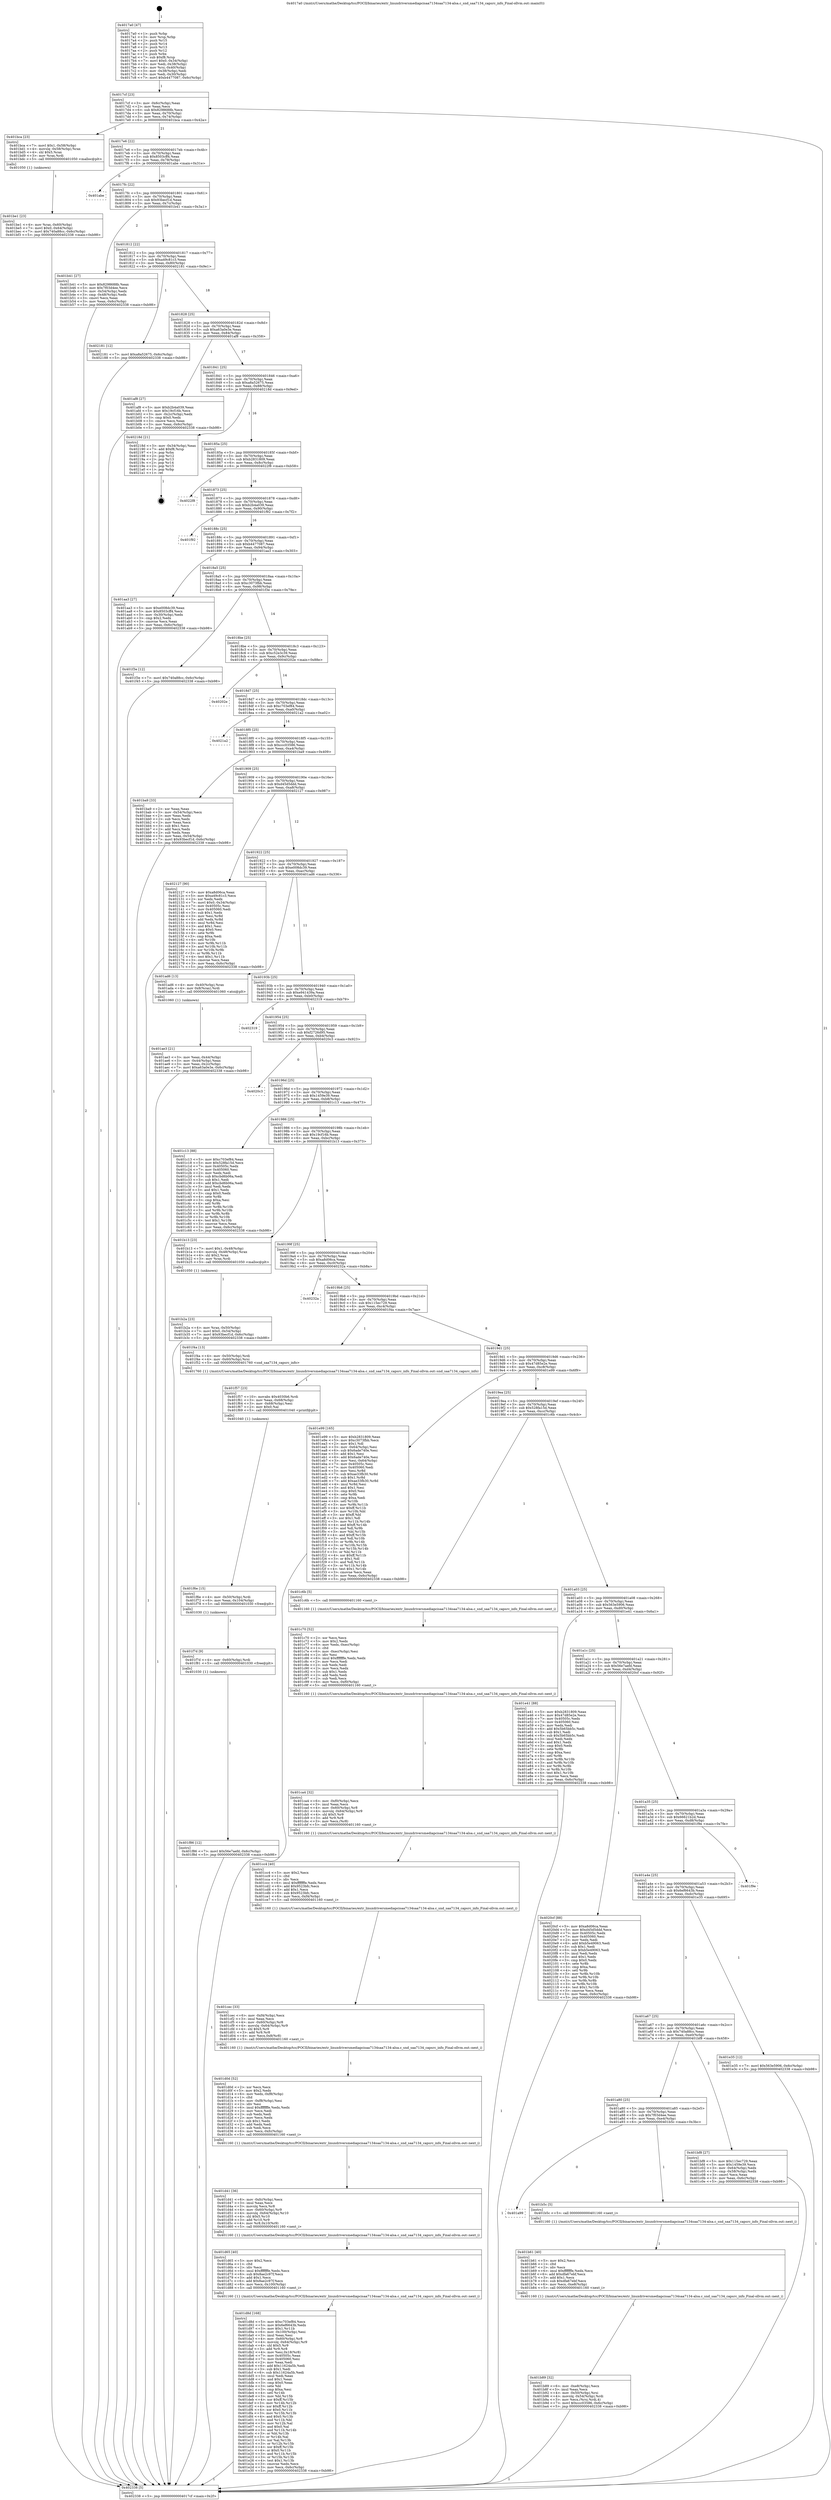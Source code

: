 digraph "0x4017a0" {
  label = "0x4017a0 (/mnt/c/Users/mathe/Desktop/tcc/POCII/binaries/extr_linuxdriversmediapcisaa7134saa7134-alsa.c_snd_saa7134_capsrc_info_Final-ollvm.out::main(0))"
  labelloc = "t"
  node[shape=record]

  Entry [label="",width=0.3,height=0.3,shape=circle,fillcolor=black,style=filled]
  "0x4017cf" [label="{
     0x4017cf [23]\l
     | [instrs]\l
     &nbsp;&nbsp;0x4017cf \<+3\>: mov -0x6c(%rbp),%eax\l
     &nbsp;&nbsp;0x4017d2 \<+2\>: mov %eax,%ecx\l
     &nbsp;&nbsp;0x4017d4 \<+6\>: sub $0x8298688b,%ecx\l
     &nbsp;&nbsp;0x4017da \<+3\>: mov %eax,-0x70(%rbp)\l
     &nbsp;&nbsp;0x4017dd \<+3\>: mov %ecx,-0x74(%rbp)\l
     &nbsp;&nbsp;0x4017e0 \<+6\>: je 0000000000401bca \<main+0x42a\>\l
  }"]
  "0x401bca" [label="{
     0x401bca [23]\l
     | [instrs]\l
     &nbsp;&nbsp;0x401bca \<+7\>: movl $0x1,-0x58(%rbp)\l
     &nbsp;&nbsp;0x401bd1 \<+4\>: movslq -0x58(%rbp),%rax\l
     &nbsp;&nbsp;0x401bd5 \<+4\>: shl $0x5,%rax\l
     &nbsp;&nbsp;0x401bd9 \<+3\>: mov %rax,%rdi\l
     &nbsp;&nbsp;0x401bdc \<+5\>: call 0000000000401050 \<malloc@plt\>\l
     | [calls]\l
     &nbsp;&nbsp;0x401050 \{1\} (unknown)\l
  }"]
  "0x4017e6" [label="{
     0x4017e6 [22]\l
     | [instrs]\l
     &nbsp;&nbsp;0x4017e6 \<+5\>: jmp 00000000004017eb \<main+0x4b\>\l
     &nbsp;&nbsp;0x4017eb \<+3\>: mov -0x70(%rbp),%eax\l
     &nbsp;&nbsp;0x4017ee \<+5\>: sub $0x8503cff4,%eax\l
     &nbsp;&nbsp;0x4017f3 \<+3\>: mov %eax,-0x78(%rbp)\l
     &nbsp;&nbsp;0x4017f6 \<+6\>: je 0000000000401abe \<main+0x31e\>\l
  }"]
  Exit [label="",width=0.3,height=0.3,shape=circle,fillcolor=black,style=filled,peripheries=2]
  "0x401abe" [label="{
     0x401abe\l
  }", style=dashed]
  "0x4017fc" [label="{
     0x4017fc [22]\l
     | [instrs]\l
     &nbsp;&nbsp;0x4017fc \<+5\>: jmp 0000000000401801 \<main+0x61\>\l
     &nbsp;&nbsp;0x401801 \<+3\>: mov -0x70(%rbp),%eax\l
     &nbsp;&nbsp;0x401804 \<+5\>: sub $0x93becf1d,%eax\l
     &nbsp;&nbsp;0x401809 \<+3\>: mov %eax,-0x7c(%rbp)\l
     &nbsp;&nbsp;0x40180c \<+6\>: je 0000000000401b41 \<main+0x3a1\>\l
  }"]
  "0x401f86" [label="{
     0x401f86 [12]\l
     | [instrs]\l
     &nbsp;&nbsp;0x401f86 \<+7\>: movl $0x56e7aefd,-0x6c(%rbp)\l
     &nbsp;&nbsp;0x401f8d \<+5\>: jmp 0000000000402338 \<main+0xb98\>\l
  }"]
  "0x401b41" [label="{
     0x401b41 [27]\l
     | [instrs]\l
     &nbsp;&nbsp;0x401b41 \<+5\>: mov $0x8298688b,%eax\l
     &nbsp;&nbsp;0x401b46 \<+5\>: mov $0x7f03d4ee,%ecx\l
     &nbsp;&nbsp;0x401b4b \<+3\>: mov -0x54(%rbp),%edx\l
     &nbsp;&nbsp;0x401b4e \<+3\>: cmp -0x48(%rbp),%edx\l
     &nbsp;&nbsp;0x401b51 \<+3\>: cmovl %ecx,%eax\l
     &nbsp;&nbsp;0x401b54 \<+3\>: mov %eax,-0x6c(%rbp)\l
     &nbsp;&nbsp;0x401b57 \<+5\>: jmp 0000000000402338 \<main+0xb98\>\l
  }"]
  "0x401812" [label="{
     0x401812 [22]\l
     | [instrs]\l
     &nbsp;&nbsp;0x401812 \<+5\>: jmp 0000000000401817 \<main+0x77\>\l
     &nbsp;&nbsp;0x401817 \<+3\>: mov -0x70(%rbp),%eax\l
     &nbsp;&nbsp;0x40181a \<+5\>: sub $0xa49c81c3,%eax\l
     &nbsp;&nbsp;0x40181f \<+3\>: mov %eax,-0x80(%rbp)\l
     &nbsp;&nbsp;0x401822 \<+6\>: je 0000000000402181 \<main+0x9e1\>\l
  }"]
  "0x401f7d" [label="{
     0x401f7d [9]\l
     | [instrs]\l
     &nbsp;&nbsp;0x401f7d \<+4\>: mov -0x60(%rbp),%rdi\l
     &nbsp;&nbsp;0x401f81 \<+5\>: call 0000000000401030 \<free@plt\>\l
     | [calls]\l
     &nbsp;&nbsp;0x401030 \{1\} (unknown)\l
  }"]
  "0x402181" [label="{
     0x402181 [12]\l
     | [instrs]\l
     &nbsp;&nbsp;0x402181 \<+7\>: movl $0xa8a52675,-0x6c(%rbp)\l
     &nbsp;&nbsp;0x402188 \<+5\>: jmp 0000000000402338 \<main+0xb98\>\l
  }"]
  "0x401828" [label="{
     0x401828 [25]\l
     | [instrs]\l
     &nbsp;&nbsp;0x401828 \<+5\>: jmp 000000000040182d \<main+0x8d\>\l
     &nbsp;&nbsp;0x40182d \<+3\>: mov -0x70(%rbp),%eax\l
     &nbsp;&nbsp;0x401830 \<+5\>: sub $0xa63a0e3e,%eax\l
     &nbsp;&nbsp;0x401835 \<+6\>: mov %eax,-0x84(%rbp)\l
     &nbsp;&nbsp;0x40183b \<+6\>: je 0000000000401af8 \<main+0x358\>\l
  }"]
  "0x401f6e" [label="{
     0x401f6e [15]\l
     | [instrs]\l
     &nbsp;&nbsp;0x401f6e \<+4\>: mov -0x50(%rbp),%rdi\l
     &nbsp;&nbsp;0x401f72 \<+6\>: mov %eax,-0x104(%rbp)\l
     &nbsp;&nbsp;0x401f78 \<+5\>: call 0000000000401030 \<free@plt\>\l
     | [calls]\l
     &nbsp;&nbsp;0x401030 \{1\} (unknown)\l
  }"]
  "0x401af8" [label="{
     0x401af8 [27]\l
     | [instrs]\l
     &nbsp;&nbsp;0x401af8 \<+5\>: mov $0xb2b4a039,%eax\l
     &nbsp;&nbsp;0x401afd \<+5\>: mov $0x19cf16b,%ecx\l
     &nbsp;&nbsp;0x401b02 \<+3\>: mov -0x2c(%rbp),%edx\l
     &nbsp;&nbsp;0x401b05 \<+3\>: cmp $0x0,%edx\l
     &nbsp;&nbsp;0x401b08 \<+3\>: cmove %ecx,%eax\l
     &nbsp;&nbsp;0x401b0b \<+3\>: mov %eax,-0x6c(%rbp)\l
     &nbsp;&nbsp;0x401b0e \<+5\>: jmp 0000000000402338 \<main+0xb98\>\l
  }"]
  "0x401841" [label="{
     0x401841 [25]\l
     | [instrs]\l
     &nbsp;&nbsp;0x401841 \<+5\>: jmp 0000000000401846 \<main+0xa6\>\l
     &nbsp;&nbsp;0x401846 \<+3\>: mov -0x70(%rbp),%eax\l
     &nbsp;&nbsp;0x401849 \<+5\>: sub $0xa8a52675,%eax\l
     &nbsp;&nbsp;0x40184e \<+6\>: mov %eax,-0x88(%rbp)\l
     &nbsp;&nbsp;0x401854 \<+6\>: je 000000000040218d \<main+0x9ed\>\l
  }"]
  "0x401f57" [label="{
     0x401f57 [23]\l
     | [instrs]\l
     &nbsp;&nbsp;0x401f57 \<+10\>: movabs $0x4030b6,%rdi\l
     &nbsp;&nbsp;0x401f61 \<+3\>: mov %eax,-0x68(%rbp)\l
     &nbsp;&nbsp;0x401f64 \<+3\>: mov -0x68(%rbp),%esi\l
     &nbsp;&nbsp;0x401f67 \<+2\>: mov $0x0,%al\l
     &nbsp;&nbsp;0x401f69 \<+5\>: call 0000000000401040 \<printf@plt\>\l
     | [calls]\l
     &nbsp;&nbsp;0x401040 \{1\} (unknown)\l
  }"]
  "0x40218d" [label="{
     0x40218d [21]\l
     | [instrs]\l
     &nbsp;&nbsp;0x40218d \<+3\>: mov -0x34(%rbp),%eax\l
     &nbsp;&nbsp;0x402190 \<+7\>: add $0xf8,%rsp\l
     &nbsp;&nbsp;0x402197 \<+1\>: pop %rbx\l
     &nbsp;&nbsp;0x402198 \<+2\>: pop %r12\l
     &nbsp;&nbsp;0x40219a \<+2\>: pop %r13\l
     &nbsp;&nbsp;0x40219c \<+2\>: pop %r14\l
     &nbsp;&nbsp;0x40219e \<+2\>: pop %r15\l
     &nbsp;&nbsp;0x4021a0 \<+1\>: pop %rbp\l
     &nbsp;&nbsp;0x4021a1 \<+1\>: ret\l
  }"]
  "0x40185a" [label="{
     0x40185a [25]\l
     | [instrs]\l
     &nbsp;&nbsp;0x40185a \<+5\>: jmp 000000000040185f \<main+0xbf\>\l
     &nbsp;&nbsp;0x40185f \<+3\>: mov -0x70(%rbp),%eax\l
     &nbsp;&nbsp;0x401862 \<+5\>: sub $0xb2831809,%eax\l
     &nbsp;&nbsp;0x401867 \<+6\>: mov %eax,-0x8c(%rbp)\l
     &nbsp;&nbsp;0x40186d \<+6\>: je 00000000004022f8 \<main+0xb58\>\l
  }"]
  "0x401d8d" [label="{
     0x401d8d [168]\l
     | [instrs]\l
     &nbsp;&nbsp;0x401d8d \<+5\>: mov $0xc703ef84,%ecx\l
     &nbsp;&nbsp;0x401d92 \<+5\>: mov $0x6ef6643b,%edx\l
     &nbsp;&nbsp;0x401d97 \<+3\>: mov $0x1,%r11b\l
     &nbsp;&nbsp;0x401d9a \<+6\>: mov -0x100(%rbp),%esi\l
     &nbsp;&nbsp;0x401da0 \<+3\>: imul %eax,%esi\l
     &nbsp;&nbsp;0x401da3 \<+4\>: mov -0x60(%rbp),%r8\l
     &nbsp;&nbsp;0x401da7 \<+4\>: movslq -0x64(%rbp),%r9\l
     &nbsp;&nbsp;0x401dab \<+4\>: shl $0x5,%r9\l
     &nbsp;&nbsp;0x401daf \<+3\>: add %r9,%r8\l
     &nbsp;&nbsp;0x401db2 \<+4\>: mov %esi,0x18(%r8)\l
     &nbsp;&nbsp;0x401db6 \<+7\>: mov 0x40505c,%eax\l
     &nbsp;&nbsp;0x401dbd \<+7\>: mov 0x405060,%esi\l
     &nbsp;&nbsp;0x401dc4 \<+2\>: mov %eax,%edi\l
     &nbsp;&nbsp;0x401dc6 \<+6\>: add $0x11624a5b,%edi\l
     &nbsp;&nbsp;0x401dcc \<+3\>: sub $0x1,%edi\l
     &nbsp;&nbsp;0x401dcf \<+6\>: sub $0x11624a5b,%edi\l
     &nbsp;&nbsp;0x401dd5 \<+3\>: imul %edi,%eax\l
     &nbsp;&nbsp;0x401dd8 \<+3\>: and $0x1,%eax\l
     &nbsp;&nbsp;0x401ddb \<+3\>: cmp $0x0,%eax\l
     &nbsp;&nbsp;0x401dde \<+3\>: sete %bl\l
     &nbsp;&nbsp;0x401de1 \<+3\>: cmp $0xa,%esi\l
     &nbsp;&nbsp;0x401de4 \<+4\>: setl %r14b\l
     &nbsp;&nbsp;0x401de8 \<+3\>: mov %bl,%r15b\l
     &nbsp;&nbsp;0x401deb \<+4\>: xor $0xff,%r15b\l
     &nbsp;&nbsp;0x401def \<+3\>: mov %r14b,%r12b\l
     &nbsp;&nbsp;0x401df2 \<+4\>: xor $0xff,%r12b\l
     &nbsp;&nbsp;0x401df6 \<+4\>: xor $0x0,%r11b\l
     &nbsp;&nbsp;0x401dfa \<+3\>: mov %r15b,%r13b\l
     &nbsp;&nbsp;0x401dfd \<+4\>: and $0x0,%r13b\l
     &nbsp;&nbsp;0x401e01 \<+3\>: and %r11b,%bl\l
     &nbsp;&nbsp;0x401e04 \<+3\>: mov %r12b,%al\l
     &nbsp;&nbsp;0x401e07 \<+2\>: and $0x0,%al\l
     &nbsp;&nbsp;0x401e09 \<+3\>: and %r11b,%r14b\l
     &nbsp;&nbsp;0x401e0c \<+3\>: or %bl,%r13b\l
     &nbsp;&nbsp;0x401e0f \<+3\>: or %r14b,%al\l
     &nbsp;&nbsp;0x401e12 \<+3\>: xor %al,%r13b\l
     &nbsp;&nbsp;0x401e15 \<+3\>: or %r12b,%r15b\l
     &nbsp;&nbsp;0x401e18 \<+4\>: xor $0xff,%r15b\l
     &nbsp;&nbsp;0x401e1c \<+4\>: or $0x0,%r11b\l
     &nbsp;&nbsp;0x401e20 \<+3\>: and %r11b,%r15b\l
     &nbsp;&nbsp;0x401e23 \<+3\>: or %r15b,%r13b\l
     &nbsp;&nbsp;0x401e26 \<+4\>: test $0x1,%r13b\l
     &nbsp;&nbsp;0x401e2a \<+3\>: cmovne %edx,%ecx\l
     &nbsp;&nbsp;0x401e2d \<+3\>: mov %ecx,-0x6c(%rbp)\l
     &nbsp;&nbsp;0x401e30 \<+5\>: jmp 0000000000402338 \<main+0xb98\>\l
  }"]
  "0x4022f8" [label="{
     0x4022f8\l
  }", style=dashed]
  "0x401873" [label="{
     0x401873 [25]\l
     | [instrs]\l
     &nbsp;&nbsp;0x401873 \<+5\>: jmp 0000000000401878 \<main+0xd8\>\l
     &nbsp;&nbsp;0x401878 \<+3\>: mov -0x70(%rbp),%eax\l
     &nbsp;&nbsp;0x40187b \<+5\>: sub $0xb2b4a039,%eax\l
     &nbsp;&nbsp;0x401880 \<+6\>: mov %eax,-0x90(%rbp)\l
     &nbsp;&nbsp;0x401886 \<+6\>: je 0000000000401f92 \<main+0x7f2\>\l
  }"]
  "0x401d65" [label="{
     0x401d65 [40]\l
     | [instrs]\l
     &nbsp;&nbsp;0x401d65 \<+5\>: mov $0x2,%ecx\l
     &nbsp;&nbsp;0x401d6a \<+1\>: cltd\l
     &nbsp;&nbsp;0x401d6b \<+2\>: idiv %ecx\l
     &nbsp;&nbsp;0x401d6d \<+6\>: imul $0xfffffffe,%edx,%ecx\l
     &nbsp;&nbsp;0x401d73 \<+6\>: sub $0x8ae2c97f,%ecx\l
     &nbsp;&nbsp;0x401d79 \<+3\>: add $0x1,%ecx\l
     &nbsp;&nbsp;0x401d7c \<+6\>: add $0x8ae2c97f,%ecx\l
     &nbsp;&nbsp;0x401d82 \<+6\>: mov %ecx,-0x100(%rbp)\l
     &nbsp;&nbsp;0x401d88 \<+5\>: call 0000000000401160 \<next_i\>\l
     | [calls]\l
     &nbsp;&nbsp;0x401160 \{1\} (/mnt/c/Users/mathe/Desktop/tcc/POCII/binaries/extr_linuxdriversmediapcisaa7134saa7134-alsa.c_snd_saa7134_capsrc_info_Final-ollvm.out::next_i)\l
  }"]
  "0x401f92" [label="{
     0x401f92\l
  }", style=dashed]
  "0x40188c" [label="{
     0x40188c [25]\l
     | [instrs]\l
     &nbsp;&nbsp;0x40188c \<+5\>: jmp 0000000000401891 \<main+0xf1\>\l
     &nbsp;&nbsp;0x401891 \<+3\>: mov -0x70(%rbp),%eax\l
     &nbsp;&nbsp;0x401894 \<+5\>: sub $0xb4477087,%eax\l
     &nbsp;&nbsp;0x401899 \<+6\>: mov %eax,-0x94(%rbp)\l
     &nbsp;&nbsp;0x40189f \<+6\>: je 0000000000401aa3 \<main+0x303\>\l
  }"]
  "0x401d41" [label="{
     0x401d41 [36]\l
     | [instrs]\l
     &nbsp;&nbsp;0x401d41 \<+6\>: mov -0xfc(%rbp),%ecx\l
     &nbsp;&nbsp;0x401d47 \<+3\>: imul %eax,%ecx\l
     &nbsp;&nbsp;0x401d4a \<+3\>: movslq %ecx,%r8\l
     &nbsp;&nbsp;0x401d4d \<+4\>: mov -0x60(%rbp),%r9\l
     &nbsp;&nbsp;0x401d51 \<+4\>: movslq -0x64(%rbp),%r10\l
     &nbsp;&nbsp;0x401d55 \<+4\>: shl $0x5,%r10\l
     &nbsp;&nbsp;0x401d59 \<+3\>: add %r10,%r9\l
     &nbsp;&nbsp;0x401d5c \<+4\>: mov %r8,0x10(%r9)\l
     &nbsp;&nbsp;0x401d60 \<+5\>: call 0000000000401160 \<next_i\>\l
     | [calls]\l
     &nbsp;&nbsp;0x401160 \{1\} (/mnt/c/Users/mathe/Desktop/tcc/POCII/binaries/extr_linuxdriversmediapcisaa7134saa7134-alsa.c_snd_saa7134_capsrc_info_Final-ollvm.out::next_i)\l
  }"]
  "0x401aa3" [label="{
     0x401aa3 [27]\l
     | [instrs]\l
     &nbsp;&nbsp;0x401aa3 \<+5\>: mov $0xe008dc39,%eax\l
     &nbsp;&nbsp;0x401aa8 \<+5\>: mov $0x8503cff4,%ecx\l
     &nbsp;&nbsp;0x401aad \<+3\>: mov -0x30(%rbp),%edx\l
     &nbsp;&nbsp;0x401ab0 \<+3\>: cmp $0x2,%edx\l
     &nbsp;&nbsp;0x401ab3 \<+3\>: cmovne %ecx,%eax\l
     &nbsp;&nbsp;0x401ab6 \<+3\>: mov %eax,-0x6c(%rbp)\l
     &nbsp;&nbsp;0x401ab9 \<+5\>: jmp 0000000000402338 \<main+0xb98\>\l
  }"]
  "0x4018a5" [label="{
     0x4018a5 [25]\l
     | [instrs]\l
     &nbsp;&nbsp;0x4018a5 \<+5\>: jmp 00000000004018aa \<main+0x10a\>\l
     &nbsp;&nbsp;0x4018aa \<+3\>: mov -0x70(%rbp),%eax\l
     &nbsp;&nbsp;0x4018ad \<+5\>: sub $0xc3073fbb,%eax\l
     &nbsp;&nbsp;0x4018b2 \<+6\>: mov %eax,-0x98(%rbp)\l
     &nbsp;&nbsp;0x4018b8 \<+6\>: je 0000000000401f3e \<main+0x79e\>\l
  }"]
  "0x402338" [label="{
     0x402338 [5]\l
     | [instrs]\l
     &nbsp;&nbsp;0x402338 \<+5\>: jmp 00000000004017cf \<main+0x2f\>\l
  }"]
  "0x4017a0" [label="{
     0x4017a0 [47]\l
     | [instrs]\l
     &nbsp;&nbsp;0x4017a0 \<+1\>: push %rbp\l
     &nbsp;&nbsp;0x4017a1 \<+3\>: mov %rsp,%rbp\l
     &nbsp;&nbsp;0x4017a4 \<+2\>: push %r15\l
     &nbsp;&nbsp;0x4017a6 \<+2\>: push %r14\l
     &nbsp;&nbsp;0x4017a8 \<+2\>: push %r13\l
     &nbsp;&nbsp;0x4017aa \<+2\>: push %r12\l
     &nbsp;&nbsp;0x4017ac \<+1\>: push %rbx\l
     &nbsp;&nbsp;0x4017ad \<+7\>: sub $0xf8,%rsp\l
     &nbsp;&nbsp;0x4017b4 \<+7\>: movl $0x0,-0x34(%rbp)\l
     &nbsp;&nbsp;0x4017bb \<+3\>: mov %edi,-0x38(%rbp)\l
     &nbsp;&nbsp;0x4017be \<+4\>: mov %rsi,-0x40(%rbp)\l
     &nbsp;&nbsp;0x4017c2 \<+3\>: mov -0x38(%rbp),%edi\l
     &nbsp;&nbsp;0x4017c5 \<+3\>: mov %edi,-0x30(%rbp)\l
     &nbsp;&nbsp;0x4017c8 \<+7\>: movl $0xb4477087,-0x6c(%rbp)\l
  }"]
  "0x401d0d" [label="{
     0x401d0d [52]\l
     | [instrs]\l
     &nbsp;&nbsp;0x401d0d \<+2\>: xor %ecx,%ecx\l
     &nbsp;&nbsp;0x401d0f \<+5\>: mov $0x2,%edx\l
     &nbsp;&nbsp;0x401d14 \<+6\>: mov %edx,-0xf8(%rbp)\l
     &nbsp;&nbsp;0x401d1a \<+1\>: cltd\l
     &nbsp;&nbsp;0x401d1b \<+6\>: mov -0xf8(%rbp),%esi\l
     &nbsp;&nbsp;0x401d21 \<+2\>: idiv %esi\l
     &nbsp;&nbsp;0x401d23 \<+6\>: imul $0xfffffffe,%edx,%edx\l
     &nbsp;&nbsp;0x401d29 \<+2\>: mov %ecx,%edi\l
     &nbsp;&nbsp;0x401d2b \<+2\>: sub %edx,%edi\l
     &nbsp;&nbsp;0x401d2d \<+2\>: mov %ecx,%edx\l
     &nbsp;&nbsp;0x401d2f \<+3\>: sub $0x1,%edx\l
     &nbsp;&nbsp;0x401d32 \<+2\>: add %edx,%edi\l
     &nbsp;&nbsp;0x401d34 \<+2\>: sub %edi,%ecx\l
     &nbsp;&nbsp;0x401d36 \<+6\>: mov %ecx,-0xfc(%rbp)\l
     &nbsp;&nbsp;0x401d3c \<+5\>: call 0000000000401160 \<next_i\>\l
     | [calls]\l
     &nbsp;&nbsp;0x401160 \{1\} (/mnt/c/Users/mathe/Desktop/tcc/POCII/binaries/extr_linuxdriversmediapcisaa7134saa7134-alsa.c_snd_saa7134_capsrc_info_Final-ollvm.out::next_i)\l
  }"]
  "0x401f3e" [label="{
     0x401f3e [12]\l
     | [instrs]\l
     &nbsp;&nbsp;0x401f3e \<+7\>: movl $0x740a88cc,-0x6c(%rbp)\l
     &nbsp;&nbsp;0x401f45 \<+5\>: jmp 0000000000402338 \<main+0xb98\>\l
  }"]
  "0x4018be" [label="{
     0x4018be [25]\l
     | [instrs]\l
     &nbsp;&nbsp;0x4018be \<+5\>: jmp 00000000004018c3 \<main+0x123\>\l
     &nbsp;&nbsp;0x4018c3 \<+3\>: mov -0x70(%rbp),%eax\l
     &nbsp;&nbsp;0x4018c6 \<+5\>: sub $0xc52e3c39,%eax\l
     &nbsp;&nbsp;0x4018cb \<+6\>: mov %eax,-0x9c(%rbp)\l
     &nbsp;&nbsp;0x4018d1 \<+6\>: je 000000000040202e \<main+0x88e\>\l
  }"]
  "0x401cec" [label="{
     0x401cec [33]\l
     | [instrs]\l
     &nbsp;&nbsp;0x401cec \<+6\>: mov -0xf4(%rbp),%ecx\l
     &nbsp;&nbsp;0x401cf2 \<+3\>: imul %eax,%ecx\l
     &nbsp;&nbsp;0x401cf5 \<+4\>: mov -0x60(%rbp),%r8\l
     &nbsp;&nbsp;0x401cf9 \<+4\>: movslq -0x64(%rbp),%r9\l
     &nbsp;&nbsp;0x401cfd \<+4\>: shl $0x5,%r9\l
     &nbsp;&nbsp;0x401d01 \<+3\>: add %r9,%r8\l
     &nbsp;&nbsp;0x401d04 \<+4\>: mov %ecx,0x8(%r8)\l
     &nbsp;&nbsp;0x401d08 \<+5\>: call 0000000000401160 \<next_i\>\l
     | [calls]\l
     &nbsp;&nbsp;0x401160 \{1\} (/mnt/c/Users/mathe/Desktop/tcc/POCII/binaries/extr_linuxdriversmediapcisaa7134saa7134-alsa.c_snd_saa7134_capsrc_info_Final-ollvm.out::next_i)\l
  }"]
  "0x40202e" [label="{
     0x40202e\l
  }", style=dashed]
  "0x4018d7" [label="{
     0x4018d7 [25]\l
     | [instrs]\l
     &nbsp;&nbsp;0x4018d7 \<+5\>: jmp 00000000004018dc \<main+0x13c\>\l
     &nbsp;&nbsp;0x4018dc \<+3\>: mov -0x70(%rbp),%eax\l
     &nbsp;&nbsp;0x4018df \<+5\>: sub $0xc703ef84,%eax\l
     &nbsp;&nbsp;0x4018e4 \<+6\>: mov %eax,-0xa0(%rbp)\l
     &nbsp;&nbsp;0x4018ea \<+6\>: je 00000000004021a2 \<main+0xa02\>\l
  }"]
  "0x401cc4" [label="{
     0x401cc4 [40]\l
     | [instrs]\l
     &nbsp;&nbsp;0x401cc4 \<+5\>: mov $0x2,%ecx\l
     &nbsp;&nbsp;0x401cc9 \<+1\>: cltd\l
     &nbsp;&nbsp;0x401cca \<+2\>: idiv %ecx\l
     &nbsp;&nbsp;0x401ccc \<+6\>: imul $0xfffffffe,%edx,%ecx\l
     &nbsp;&nbsp;0x401cd2 \<+6\>: add $0x9523bfc,%ecx\l
     &nbsp;&nbsp;0x401cd8 \<+3\>: add $0x1,%ecx\l
     &nbsp;&nbsp;0x401cdb \<+6\>: sub $0x9523bfc,%ecx\l
     &nbsp;&nbsp;0x401ce1 \<+6\>: mov %ecx,-0xf4(%rbp)\l
     &nbsp;&nbsp;0x401ce7 \<+5\>: call 0000000000401160 \<next_i\>\l
     | [calls]\l
     &nbsp;&nbsp;0x401160 \{1\} (/mnt/c/Users/mathe/Desktop/tcc/POCII/binaries/extr_linuxdriversmediapcisaa7134saa7134-alsa.c_snd_saa7134_capsrc_info_Final-ollvm.out::next_i)\l
  }"]
  "0x4021a2" [label="{
     0x4021a2\l
  }", style=dashed]
  "0x4018f0" [label="{
     0x4018f0 [25]\l
     | [instrs]\l
     &nbsp;&nbsp;0x4018f0 \<+5\>: jmp 00000000004018f5 \<main+0x155\>\l
     &nbsp;&nbsp;0x4018f5 \<+3\>: mov -0x70(%rbp),%eax\l
     &nbsp;&nbsp;0x4018f8 \<+5\>: sub $0xccc03586,%eax\l
     &nbsp;&nbsp;0x4018fd \<+6\>: mov %eax,-0xa4(%rbp)\l
     &nbsp;&nbsp;0x401903 \<+6\>: je 0000000000401ba9 \<main+0x409\>\l
  }"]
  "0x401ca4" [label="{
     0x401ca4 [32]\l
     | [instrs]\l
     &nbsp;&nbsp;0x401ca4 \<+6\>: mov -0xf0(%rbp),%ecx\l
     &nbsp;&nbsp;0x401caa \<+3\>: imul %eax,%ecx\l
     &nbsp;&nbsp;0x401cad \<+4\>: mov -0x60(%rbp),%r8\l
     &nbsp;&nbsp;0x401cb1 \<+4\>: movslq -0x64(%rbp),%r9\l
     &nbsp;&nbsp;0x401cb5 \<+4\>: shl $0x5,%r9\l
     &nbsp;&nbsp;0x401cb9 \<+3\>: add %r9,%r8\l
     &nbsp;&nbsp;0x401cbc \<+3\>: mov %ecx,(%r8)\l
     &nbsp;&nbsp;0x401cbf \<+5\>: call 0000000000401160 \<next_i\>\l
     | [calls]\l
     &nbsp;&nbsp;0x401160 \{1\} (/mnt/c/Users/mathe/Desktop/tcc/POCII/binaries/extr_linuxdriversmediapcisaa7134saa7134-alsa.c_snd_saa7134_capsrc_info_Final-ollvm.out::next_i)\l
  }"]
  "0x401ba9" [label="{
     0x401ba9 [33]\l
     | [instrs]\l
     &nbsp;&nbsp;0x401ba9 \<+2\>: xor %eax,%eax\l
     &nbsp;&nbsp;0x401bab \<+3\>: mov -0x54(%rbp),%ecx\l
     &nbsp;&nbsp;0x401bae \<+2\>: mov %eax,%edx\l
     &nbsp;&nbsp;0x401bb0 \<+2\>: sub %ecx,%edx\l
     &nbsp;&nbsp;0x401bb2 \<+2\>: mov %eax,%ecx\l
     &nbsp;&nbsp;0x401bb4 \<+3\>: sub $0x1,%ecx\l
     &nbsp;&nbsp;0x401bb7 \<+2\>: add %ecx,%edx\l
     &nbsp;&nbsp;0x401bb9 \<+2\>: sub %edx,%eax\l
     &nbsp;&nbsp;0x401bbb \<+3\>: mov %eax,-0x54(%rbp)\l
     &nbsp;&nbsp;0x401bbe \<+7\>: movl $0x93becf1d,-0x6c(%rbp)\l
     &nbsp;&nbsp;0x401bc5 \<+5\>: jmp 0000000000402338 \<main+0xb98\>\l
  }"]
  "0x401909" [label="{
     0x401909 [25]\l
     | [instrs]\l
     &nbsp;&nbsp;0x401909 \<+5\>: jmp 000000000040190e \<main+0x16e\>\l
     &nbsp;&nbsp;0x40190e \<+3\>: mov -0x70(%rbp),%eax\l
     &nbsp;&nbsp;0x401911 \<+5\>: sub $0xd45d5ddd,%eax\l
     &nbsp;&nbsp;0x401916 \<+6\>: mov %eax,-0xa8(%rbp)\l
     &nbsp;&nbsp;0x40191c \<+6\>: je 0000000000402127 \<main+0x987\>\l
  }"]
  "0x401c70" [label="{
     0x401c70 [52]\l
     | [instrs]\l
     &nbsp;&nbsp;0x401c70 \<+2\>: xor %ecx,%ecx\l
     &nbsp;&nbsp;0x401c72 \<+5\>: mov $0x2,%edx\l
     &nbsp;&nbsp;0x401c77 \<+6\>: mov %edx,-0xec(%rbp)\l
     &nbsp;&nbsp;0x401c7d \<+1\>: cltd\l
     &nbsp;&nbsp;0x401c7e \<+6\>: mov -0xec(%rbp),%esi\l
     &nbsp;&nbsp;0x401c84 \<+2\>: idiv %esi\l
     &nbsp;&nbsp;0x401c86 \<+6\>: imul $0xfffffffe,%edx,%edx\l
     &nbsp;&nbsp;0x401c8c \<+2\>: mov %ecx,%edi\l
     &nbsp;&nbsp;0x401c8e \<+2\>: sub %edx,%edi\l
     &nbsp;&nbsp;0x401c90 \<+2\>: mov %ecx,%edx\l
     &nbsp;&nbsp;0x401c92 \<+3\>: sub $0x1,%edx\l
     &nbsp;&nbsp;0x401c95 \<+2\>: add %edx,%edi\l
     &nbsp;&nbsp;0x401c97 \<+2\>: sub %edi,%ecx\l
     &nbsp;&nbsp;0x401c99 \<+6\>: mov %ecx,-0xf0(%rbp)\l
     &nbsp;&nbsp;0x401c9f \<+5\>: call 0000000000401160 \<next_i\>\l
     | [calls]\l
     &nbsp;&nbsp;0x401160 \{1\} (/mnt/c/Users/mathe/Desktop/tcc/POCII/binaries/extr_linuxdriversmediapcisaa7134saa7134-alsa.c_snd_saa7134_capsrc_info_Final-ollvm.out::next_i)\l
  }"]
  "0x402127" [label="{
     0x402127 [90]\l
     | [instrs]\l
     &nbsp;&nbsp;0x402127 \<+5\>: mov $0xa8d06ca,%eax\l
     &nbsp;&nbsp;0x40212c \<+5\>: mov $0xa49c81c3,%ecx\l
     &nbsp;&nbsp;0x402131 \<+2\>: xor %edx,%edx\l
     &nbsp;&nbsp;0x402133 \<+7\>: movl $0x0,-0x34(%rbp)\l
     &nbsp;&nbsp;0x40213a \<+7\>: mov 0x40505c,%esi\l
     &nbsp;&nbsp;0x402141 \<+7\>: mov 0x405060,%edi\l
     &nbsp;&nbsp;0x402148 \<+3\>: sub $0x1,%edx\l
     &nbsp;&nbsp;0x40214b \<+3\>: mov %esi,%r8d\l
     &nbsp;&nbsp;0x40214e \<+3\>: add %edx,%r8d\l
     &nbsp;&nbsp;0x402151 \<+4\>: imul %r8d,%esi\l
     &nbsp;&nbsp;0x402155 \<+3\>: and $0x1,%esi\l
     &nbsp;&nbsp;0x402158 \<+3\>: cmp $0x0,%esi\l
     &nbsp;&nbsp;0x40215b \<+4\>: sete %r9b\l
     &nbsp;&nbsp;0x40215f \<+3\>: cmp $0xa,%edi\l
     &nbsp;&nbsp;0x402162 \<+4\>: setl %r10b\l
     &nbsp;&nbsp;0x402166 \<+3\>: mov %r9b,%r11b\l
     &nbsp;&nbsp;0x402169 \<+3\>: and %r10b,%r11b\l
     &nbsp;&nbsp;0x40216c \<+3\>: xor %r10b,%r9b\l
     &nbsp;&nbsp;0x40216f \<+3\>: or %r9b,%r11b\l
     &nbsp;&nbsp;0x402172 \<+4\>: test $0x1,%r11b\l
     &nbsp;&nbsp;0x402176 \<+3\>: cmovne %ecx,%eax\l
     &nbsp;&nbsp;0x402179 \<+3\>: mov %eax,-0x6c(%rbp)\l
     &nbsp;&nbsp;0x40217c \<+5\>: jmp 0000000000402338 \<main+0xb98\>\l
  }"]
  "0x401922" [label="{
     0x401922 [25]\l
     | [instrs]\l
     &nbsp;&nbsp;0x401922 \<+5\>: jmp 0000000000401927 \<main+0x187\>\l
     &nbsp;&nbsp;0x401927 \<+3\>: mov -0x70(%rbp),%eax\l
     &nbsp;&nbsp;0x40192a \<+5\>: sub $0xe008dc39,%eax\l
     &nbsp;&nbsp;0x40192f \<+6\>: mov %eax,-0xac(%rbp)\l
     &nbsp;&nbsp;0x401935 \<+6\>: je 0000000000401ad6 \<main+0x336\>\l
  }"]
  "0x401be1" [label="{
     0x401be1 [23]\l
     | [instrs]\l
     &nbsp;&nbsp;0x401be1 \<+4\>: mov %rax,-0x60(%rbp)\l
     &nbsp;&nbsp;0x401be5 \<+7\>: movl $0x0,-0x64(%rbp)\l
     &nbsp;&nbsp;0x401bec \<+7\>: movl $0x740a88cc,-0x6c(%rbp)\l
     &nbsp;&nbsp;0x401bf3 \<+5\>: jmp 0000000000402338 \<main+0xb98\>\l
  }"]
  "0x401ad6" [label="{
     0x401ad6 [13]\l
     | [instrs]\l
     &nbsp;&nbsp;0x401ad6 \<+4\>: mov -0x40(%rbp),%rax\l
     &nbsp;&nbsp;0x401ada \<+4\>: mov 0x8(%rax),%rdi\l
     &nbsp;&nbsp;0x401ade \<+5\>: call 0000000000401060 \<atoi@plt\>\l
     | [calls]\l
     &nbsp;&nbsp;0x401060 \{1\} (unknown)\l
  }"]
  "0x40193b" [label="{
     0x40193b [25]\l
     | [instrs]\l
     &nbsp;&nbsp;0x40193b \<+5\>: jmp 0000000000401940 \<main+0x1a0\>\l
     &nbsp;&nbsp;0x401940 \<+3\>: mov -0x70(%rbp),%eax\l
     &nbsp;&nbsp;0x401943 \<+5\>: sub $0xe941439a,%eax\l
     &nbsp;&nbsp;0x401948 \<+6\>: mov %eax,-0xb0(%rbp)\l
     &nbsp;&nbsp;0x40194e \<+6\>: je 0000000000402319 \<main+0xb79\>\l
  }"]
  "0x401ae3" [label="{
     0x401ae3 [21]\l
     | [instrs]\l
     &nbsp;&nbsp;0x401ae3 \<+3\>: mov %eax,-0x44(%rbp)\l
     &nbsp;&nbsp;0x401ae6 \<+3\>: mov -0x44(%rbp),%eax\l
     &nbsp;&nbsp;0x401ae9 \<+3\>: mov %eax,-0x2c(%rbp)\l
     &nbsp;&nbsp;0x401aec \<+7\>: movl $0xa63a0e3e,-0x6c(%rbp)\l
     &nbsp;&nbsp;0x401af3 \<+5\>: jmp 0000000000402338 \<main+0xb98\>\l
  }"]
  "0x401b89" [label="{
     0x401b89 [32]\l
     | [instrs]\l
     &nbsp;&nbsp;0x401b89 \<+6\>: mov -0xe8(%rbp),%ecx\l
     &nbsp;&nbsp;0x401b8f \<+3\>: imul %eax,%ecx\l
     &nbsp;&nbsp;0x401b92 \<+4\>: mov -0x50(%rbp),%rsi\l
     &nbsp;&nbsp;0x401b96 \<+4\>: movslq -0x54(%rbp),%rdi\l
     &nbsp;&nbsp;0x401b9a \<+3\>: mov %ecx,(%rsi,%rdi,4)\l
     &nbsp;&nbsp;0x401b9d \<+7\>: movl $0xccc03586,-0x6c(%rbp)\l
     &nbsp;&nbsp;0x401ba4 \<+5\>: jmp 0000000000402338 \<main+0xb98\>\l
  }"]
  "0x402319" [label="{
     0x402319\l
  }", style=dashed]
  "0x401954" [label="{
     0x401954 [25]\l
     | [instrs]\l
     &nbsp;&nbsp;0x401954 \<+5\>: jmp 0000000000401959 \<main+0x1b9\>\l
     &nbsp;&nbsp;0x401959 \<+3\>: mov -0x70(%rbp),%eax\l
     &nbsp;&nbsp;0x40195c \<+5\>: sub $0xf2726d95,%eax\l
     &nbsp;&nbsp;0x401961 \<+6\>: mov %eax,-0xb4(%rbp)\l
     &nbsp;&nbsp;0x401967 \<+6\>: je 00000000004020c3 \<main+0x923\>\l
  }"]
  "0x401b61" [label="{
     0x401b61 [40]\l
     | [instrs]\l
     &nbsp;&nbsp;0x401b61 \<+5\>: mov $0x2,%ecx\l
     &nbsp;&nbsp;0x401b66 \<+1\>: cltd\l
     &nbsp;&nbsp;0x401b67 \<+2\>: idiv %ecx\l
     &nbsp;&nbsp;0x401b69 \<+6\>: imul $0xfffffffe,%edx,%ecx\l
     &nbsp;&nbsp;0x401b6f \<+6\>: add $0xdfa67ebf,%ecx\l
     &nbsp;&nbsp;0x401b75 \<+3\>: add $0x1,%ecx\l
     &nbsp;&nbsp;0x401b78 \<+6\>: sub $0xdfa67ebf,%ecx\l
     &nbsp;&nbsp;0x401b7e \<+6\>: mov %ecx,-0xe8(%rbp)\l
     &nbsp;&nbsp;0x401b84 \<+5\>: call 0000000000401160 \<next_i\>\l
     | [calls]\l
     &nbsp;&nbsp;0x401160 \{1\} (/mnt/c/Users/mathe/Desktop/tcc/POCII/binaries/extr_linuxdriversmediapcisaa7134saa7134-alsa.c_snd_saa7134_capsrc_info_Final-ollvm.out::next_i)\l
  }"]
  "0x4020c3" [label="{
     0x4020c3\l
  }", style=dashed]
  "0x40196d" [label="{
     0x40196d [25]\l
     | [instrs]\l
     &nbsp;&nbsp;0x40196d \<+5\>: jmp 0000000000401972 \<main+0x1d2\>\l
     &nbsp;&nbsp;0x401972 \<+3\>: mov -0x70(%rbp),%eax\l
     &nbsp;&nbsp;0x401975 \<+5\>: sub $0x1459e39,%eax\l
     &nbsp;&nbsp;0x40197a \<+6\>: mov %eax,-0xb8(%rbp)\l
     &nbsp;&nbsp;0x401980 \<+6\>: je 0000000000401c13 \<main+0x473\>\l
  }"]
  "0x401a99" [label="{
     0x401a99\l
  }", style=dashed]
  "0x401c13" [label="{
     0x401c13 [88]\l
     | [instrs]\l
     &nbsp;&nbsp;0x401c13 \<+5\>: mov $0xc703ef84,%eax\l
     &nbsp;&nbsp;0x401c18 \<+5\>: mov $0x528fa15d,%ecx\l
     &nbsp;&nbsp;0x401c1d \<+7\>: mov 0x40505c,%edx\l
     &nbsp;&nbsp;0x401c24 \<+7\>: mov 0x405060,%esi\l
     &nbsp;&nbsp;0x401c2b \<+2\>: mov %edx,%edi\l
     &nbsp;&nbsp;0x401c2d \<+6\>: sub $0xcbd6b06a,%edi\l
     &nbsp;&nbsp;0x401c33 \<+3\>: sub $0x1,%edi\l
     &nbsp;&nbsp;0x401c36 \<+6\>: add $0xcbd6b06a,%edi\l
     &nbsp;&nbsp;0x401c3c \<+3\>: imul %edi,%edx\l
     &nbsp;&nbsp;0x401c3f \<+3\>: and $0x1,%edx\l
     &nbsp;&nbsp;0x401c42 \<+3\>: cmp $0x0,%edx\l
     &nbsp;&nbsp;0x401c45 \<+4\>: sete %r8b\l
     &nbsp;&nbsp;0x401c49 \<+3\>: cmp $0xa,%esi\l
     &nbsp;&nbsp;0x401c4c \<+4\>: setl %r9b\l
     &nbsp;&nbsp;0x401c50 \<+3\>: mov %r8b,%r10b\l
     &nbsp;&nbsp;0x401c53 \<+3\>: and %r9b,%r10b\l
     &nbsp;&nbsp;0x401c56 \<+3\>: xor %r9b,%r8b\l
     &nbsp;&nbsp;0x401c59 \<+3\>: or %r8b,%r10b\l
     &nbsp;&nbsp;0x401c5c \<+4\>: test $0x1,%r10b\l
     &nbsp;&nbsp;0x401c60 \<+3\>: cmovne %ecx,%eax\l
     &nbsp;&nbsp;0x401c63 \<+3\>: mov %eax,-0x6c(%rbp)\l
     &nbsp;&nbsp;0x401c66 \<+5\>: jmp 0000000000402338 \<main+0xb98\>\l
  }"]
  "0x401986" [label="{
     0x401986 [25]\l
     | [instrs]\l
     &nbsp;&nbsp;0x401986 \<+5\>: jmp 000000000040198b \<main+0x1eb\>\l
     &nbsp;&nbsp;0x40198b \<+3\>: mov -0x70(%rbp),%eax\l
     &nbsp;&nbsp;0x40198e \<+5\>: sub $0x19cf16b,%eax\l
     &nbsp;&nbsp;0x401993 \<+6\>: mov %eax,-0xbc(%rbp)\l
     &nbsp;&nbsp;0x401999 \<+6\>: je 0000000000401b13 \<main+0x373\>\l
  }"]
  "0x401b5c" [label="{
     0x401b5c [5]\l
     | [instrs]\l
     &nbsp;&nbsp;0x401b5c \<+5\>: call 0000000000401160 \<next_i\>\l
     | [calls]\l
     &nbsp;&nbsp;0x401160 \{1\} (/mnt/c/Users/mathe/Desktop/tcc/POCII/binaries/extr_linuxdriversmediapcisaa7134saa7134-alsa.c_snd_saa7134_capsrc_info_Final-ollvm.out::next_i)\l
  }"]
  "0x401b13" [label="{
     0x401b13 [23]\l
     | [instrs]\l
     &nbsp;&nbsp;0x401b13 \<+7\>: movl $0x1,-0x48(%rbp)\l
     &nbsp;&nbsp;0x401b1a \<+4\>: movslq -0x48(%rbp),%rax\l
     &nbsp;&nbsp;0x401b1e \<+4\>: shl $0x2,%rax\l
     &nbsp;&nbsp;0x401b22 \<+3\>: mov %rax,%rdi\l
     &nbsp;&nbsp;0x401b25 \<+5\>: call 0000000000401050 \<malloc@plt\>\l
     | [calls]\l
     &nbsp;&nbsp;0x401050 \{1\} (unknown)\l
  }"]
  "0x40199f" [label="{
     0x40199f [25]\l
     | [instrs]\l
     &nbsp;&nbsp;0x40199f \<+5\>: jmp 00000000004019a4 \<main+0x204\>\l
     &nbsp;&nbsp;0x4019a4 \<+3\>: mov -0x70(%rbp),%eax\l
     &nbsp;&nbsp;0x4019a7 \<+5\>: sub $0xa8d06ca,%eax\l
     &nbsp;&nbsp;0x4019ac \<+6\>: mov %eax,-0xc0(%rbp)\l
     &nbsp;&nbsp;0x4019b2 \<+6\>: je 000000000040232a \<main+0xb8a\>\l
  }"]
  "0x401b2a" [label="{
     0x401b2a [23]\l
     | [instrs]\l
     &nbsp;&nbsp;0x401b2a \<+4\>: mov %rax,-0x50(%rbp)\l
     &nbsp;&nbsp;0x401b2e \<+7\>: movl $0x0,-0x54(%rbp)\l
     &nbsp;&nbsp;0x401b35 \<+7\>: movl $0x93becf1d,-0x6c(%rbp)\l
     &nbsp;&nbsp;0x401b3c \<+5\>: jmp 0000000000402338 \<main+0xb98\>\l
  }"]
  "0x401a80" [label="{
     0x401a80 [25]\l
     | [instrs]\l
     &nbsp;&nbsp;0x401a80 \<+5\>: jmp 0000000000401a85 \<main+0x2e5\>\l
     &nbsp;&nbsp;0x401a85 \<+3\>: mov -0x70(%rbp),%eax\l
     &nbsp;&nbsp;0x401a88 \<+5\>: sub $0x7f03d4ee,%eax\l
     &nbsp;&nbsp;0x401a8d \<+6\>: mov %eax,-0xe4(%rbp)\l
     &nbsp;&nbsp;0x401a93 \<+6\>: je 0000000000401b5c \<main+0x3bc\>\l
  }"]
  "0x40232a" [label="{
     0x40232a\l
  }", style=dashed]
  "0x4019b8" [label="{
     0x4019b8 [25]\l
     | [instrs]\l
     &nbsp;&nbsp;0x4019b8 \<+5\>: jmp 00000000004019bd \<main+0x21d\>\l
     &nbsp;&nbsp;0x4019bd \<+3\>: mov -0x70(%rbp),%eax\l
     &nbsp;&nbsp;0x4019c0 \<+5\>: sub $0x115ec729,%eax\l
     &nbsp;&nbsp;0x4019c5 \<+6\>: mov %eax,-0xc4(%rbp)\l
     &nbsp;&nbsp;0x4019cb \<+6\>: je 0000000000401f4a \<main+0x7aa\>\l
  }"]
  "0x401bf8" [label="{
     0x401bf8 [27]\l
     | [instrs]\l
     &nbsp;&nbsp;0x401bf8 \<+5\>: mov $0x115ec729,%eax\l
     &nbsp;&nbsp;0x401bfd \<+5\>: mov $0x1459e39,%ecx\l
     &nbsp;&nbsp;0x401c02 \<+3\>: mov -0x64(%rbp),%edx\l
     &nbsp;&nbsp;0x401c05 \<+3\>: cmp -0x58(%rbp),%edx\l
     &nbsp;&nbsp;0x401c08 \<+3\>: cmovl %ecx,%eax\l
     &nbsp;&nbsp;0x401c0b \<+3\>: mov %eax,-0x6c(%rbp)\l
     &nbsp;&nbsp;0x401c0e \<+5\>: jmp 0000000000402338 \<main+0xb98\>\l
  }"]
  "0x401f4a" [label="{
     0x401f4a [13]\l
     | [instrs]\l
     &nbsp;&nbsp;0x401f4a \<+4\>: mov -0x50(%rbp),%rdi\l
     &nbsp;&nbsp;0x401f4e \<+4\>: mov -0x60(%rbp),%rsi\l
     &nbsp;&nbsp;0x401f52 \<+5\>: call 0000000000401760 \<snd_saa7134_capsrc_info\>\l
     | [calls]\l
     &nbsp;&nbsp;0x401760 \{1\} (/mnt/c/Users/mathe/Desktop/tcc/POCII/binaries/extr_linuxdriversmediapcisaa7134saa7134-alsa.c_snd_saa7134_capsrc_info_Final-ollvm.out::snd_saa7134_capsrc_info)\l
  }"]
  "0x4019d1" [label="{
     0x4019d1 [25]\l
     | [instrs]\l
     &nbsp;&nbsp;0x4019d1 \<+5\>: jmp 00000000004019d6 \<main+0x236\>\l
     &nbsp;&nbsp;0x4019d6 \<+3\>: mov -0x70(%rbp),%eax\l
     &nbsp;&nbsp;0x4019d9 \<+5\>: sub $0x47d85e2e,%eax\l
     &nbsp;&nbsp;0x4019de \<+6\>: mov %eax,-0xc8(%rbp)\l
     &nbsp;&nbsp;0x4019e4 \<+6\>: je 0000000000401e99 \<main+0x6f9\>\l
  }"]
  "0x401a67" [label="{
     0x401a67 [25]\l
     | [instrs]\l
     &nbsp;&nbsp;0x401a67 \<+5\>: jmp 0000000000401a6c \<main+0x2cc\>\l
     &nbsp;&nbsp;0x401a6c \<+3\>: mov -0x70(%rbp),%eax\l
     &nbsp;&nbsp;0x401a6f \<+5\>: sub $0x740a88cc,%eax\l
     &nbsp;&nbsp;0x401a74 \<+6\>: mov %eax,-0xe0(%rbp)\l
     &nbsp;&nbsp;0x401a7a \<+6\>: je 0000000000401bf8 \<main+0x458\>\l
  }"]
  "0x401e99" [label="{
     0x401e99 [165]\l
     | [instrs]\l
     &nbsp;&nbsp;0x401e99 \<+5\>: mov $0xb2831809,%eax\l
     &nbsp;&nbsp;0x401e9e \<+5\>: mov $0xc3073fbb,%ecx\l
     &nbsp;&nbsp;0x401ea3 \<+2\>: mov $0x1,%dl\l
     &nbsp;&nbsp;0x401ea5 \<+3\>: mov -0x64(%rbp),%esi\l
     &nbsp;&nbsp;0x401ea8 \<+6\>: sub $0x6ade740e,%esi\l
     &nbsp;&nbsp;0x401eae \<+3\>: add $0x1,%esi\l
     &nbsp;&nbsp;0x401eb1 \<+6\>: add $0x6ade740e,%esi\l
     &nbsp;&nbsp;0x401eb7 \<+3\>: mov %esi,-0x64(%rbp)\l
     &nbsp;&nbsp;0x401eba \<+7\>: mov 0x40505c,%esi\l
     &nbsp;&nbsp;0x401ec1 \<+7\>: mov 0x405060,%edi\l
     &nbsp;&nbsp;0x401ec8 \<+3\>: mov %esi,%r8d\l
     &nbsp;&nbsp;0x401ecb \<+7\>: sub $0xae33fb30,%r8d\l
     &nbsp;&nbsp;0x401ed2 \<+4\>: sub $0x1,%r8d\l
     &nbsp;&nbsp;0x401ed6 \<+7\>: add $0xae33fb30,%r8d\l
     &nbsp;&nbsp;0x401edd \<+4\>: imul %r8d,%esi\l
     &nbsp;&nbsp;0x401ee1 \<+3\>: and $0x1,%esi\l
     &nbsp;&nbsp;0x401ee4 \<+3\>: cmp $0x0,%esi\l
     &nbsp;&nbsp;0x401ee7 \<+4\>: sete %r9b\l
     &nbsp;&nbsp;0x401eeb \<+3\>: cmp $0xa,%edi\l
     &nbsp;&nbsp;0x401eee \<+4\>: setl %r10b\l
     &nbsp;&nbsp;0x401ef2 \<+3\>: mov %r9b,%r11b\l
     &nbsp;&nbsp;0x401ef5 \<+4\>: xor $0xff,%r11b\l
     &nbsp;&nbsp;0x401ef9 \<+3\>: mov %r10b,%bl\l
     &nbsp;&nbsp;0x401efc \<+3\>: xor $0xff,%bl\l
     &nbsp;&nbsp;0x401eff \<+3\>: xor $0x1,%dl\l
     &nbsp;&nbsp;0x401f02 \<+3\>: mov %r11b,%r14b\l
     &nbsp;&nbsp;0x401f05 \<+4\>: and $0xff,%r14b\l
     &nbsp;&nbsp;0x401f09 \<+3\>: and %dl,%r9b\l
     &nbsp;&nbsp;0x401f0c \<+3\>: mov %bl,%r15b\l
     &nbsp;&nbsp;0x401f0f \<+4\>: and $0xff,%r15b\l
     &nbsp;&nbsp;0x401f13 \<+3\>: and %dl,%r10b\l
     &nbsp;&nbsp;0x401f16 \<+3\>: or %r9b,%r14b\l
     &nbsp;&nbsp;0x401f19 \<+3\>: or %r10b,%r15b\l
     &nbsp;&nbsp;0x401f1c \<+3\>: xor %r15b,%r14b\l
     &nbsp;&nbsp;0x401f1f \<+3\>: or %bl,%r11b\l
     &nbsp;&nbsp;0x401f22 \<+4\>: xor $0xff,%r11b\l
     &nbsp;&nbsp;0x401f26 \<+3\>: or $0x1,%dl\l
     &nbsp;&nbsp;0x401f29 \<+3\>: and %dl,%r11b\l
     &nbsp;&nbsp;0x401f2c \<+3\>: or %r11b,%r14b\l
     &nbsp;&nbsp;0x401f2f \<+4\>: test $0x1,%r14b\l
     &nbsp;&nbsp;0x401f33 \<+3\>: cmovne %ecx,%eax\l
     &nbsp;&nbsp;0x401f36 \<+3\>: mov %eax,-0x6c(%rbp)\l
     &nbsp;&nbsp;0x401f39 \<+5\>: jmp 0000000000402338 \<main+0xb98\>\l
  }"]
  "0x4019ea" [label="{
     0x4019ea [25]\l
     | [instrs]\l
     &nbsp;&nbsp;0x4019ea \<+5\>: jmp 00000000004019ef \<main+0x24f\>\l
     &nbsp;&nbsp;0x4019ef \<+3\>: mov -0x70(%rbp),%eax\l
     &nbsp;&nbsp;0x4019f2 \<+5\>: sub $0x528fa15d,%eax\l
     &nbsp;&nbsp;0x4019f7 \<+6\>: mov %eax,-0xcc(%rbp)\l
     &nbsp;&nbsp;0x4019fd \<+6\>: je 0000000000401c6b \<main+0x4cb\>\l
  }"]
  "0x401e35" [label="{
     0x401e35 [12]\l
     | [instrs]\l
     &nbsp;&nbsp;0x401e35 \<+7\>: movl $0x563e5906,-0x6c(%rbp)\l
     &nbsp;&nbsp;0x401e3c \<+5\>: jmp 0000000000402338 \<main+0xb98\>\l
  }"]
  "0x401c6b" [label="{
     0x401c6b [5]\l
     | [instrs]\l
     &nbsp;&nbsp;0x401c6b \<+5\>: call 0000000000401160 \<next_i\>\l
     | [calls]\l
     &nbsp;&nbsp;0x401160 \{1\} (/mnt/c/Users/mathe/Desktop/tcc/POCII/binaries/extr_linuxdriversmediapcisaa7134saa7134-alsa.c_snd_saa7134_capsrc_info_Final-ollvm.out::next_i)\l
  }"]
  "0x401a03" [label="{
     0x401a03 [25]\l
     | [instrs]\l
     &nbsp;&nbsp;0x401a03 \<+5\>: jmp 0000000000401a08 \<main+0x268\>\l
     &nbsp;&nbsp;0x401a08 \<+3\>: mov -0x70(%rbp),%eax\l
     &nbsp;&nbsp;0x401a0b \<+5\>: sub $0x563e5906,%eax\l
     &nbsp;&nbsp;0x401a10 \<+6\>: mov %eax,-0xd0(%rbp)\l
     &nbsp;&nbsp;0x401a16 \<+6\>: je 0000000000401e41 \<main+0x6a1\>\l
  }"]
  "0x401a4e" [label="{
     0x401a4e [25]\l
     | [instrs]\l
     &nbsp;&nbsp;0x401a4e \<+5\>: jmp 0000000000401a53 \<main+0x2b3\>\l
     &nbsp;&nbsp;0x401a53 \<+3\>: mov -0x70(%rbp),%eax\l
     &nbsp;&nbsp;0x401a56 \<+5\>: sub $0x6ef6643b,%eax\l
     &nbsp;&nbsp;0x401a5b \<+6\>: mov %eax,-0xdc(%rbp)\l
     &nbsp;&nbsp;0x401a61 \<+6\>: je 0000000000401e35 \<main+0x695\>\l
  }"]
  "0x401e41" [label="{
     0x401e41 [88]\l
     | [instrs]\l
     &nbsp;&nbsp;0x401e41 \<+5\>: mov $0xb2831809,%eax\l
     &nbsp;&nbsp;0x401e46 \<+5\>: mov $0x47d85e2e,%ecx\l
     &nbsp;&nbsp;0x401e4b \<+7\>: mov 0x40505c,%edx\l
     &nbsp;&nbsp;0x401e52 \<+7\>: mov 0x405060,%esi\l
     &nbsp;&nbsp;0x401e59 \<+2\>: mov %edx,%edi\l
     &nbsp;&nbsp;0x401e5b \<+6\>: add $0x5b65bb5c,%edi\l
     &nbsp;&nbsp;0x401e61 \<+3\>: sub $0x1,%edi\l
     &nbsp;&nbsp;0x401e64 \<+6\>: sub $0x5b65bb5c,%edi\l
     &nbsp;&nbsp;0x401e6a \<+3\>: imul %edi,%edx\l
     &nbsp;&nbsp;0x401e6d \<+3\>: and $0x1,%edx\l
     &nbsp;&nbsp;0x401e70 \<+3\>: cmp $0x0,%edx\l
     &nbsp;&nbsp;0x401e73 \<+4\>: sete %r8b\l
     &nbsp;&nbsp;0x401e77 \<+3\>: cmp $0xa,%esi\l
     &nbsp;&nbsp;0x401e7a \<+4\>: setl %r9b\l
     &nbsp;&nbsp;0x401e7e \<+3\>: mov %r8b,%r10b\l
     &nbsp;&nbsp;0x401e81 \<+3\>: and %r9b,%r10b\l
     &nbsp;&nbsp;0x401e84 \<+3\>: xor %r9b,%r8b\l
     &nbsp;&nbsp;0x401e87 \<+3\>: or %r8b,%r10b\l
     &nbsp;&nbsp;0x401e8a \<+4\>: test $0x1,%r10b\l
     &nbsp;&nbsp;0x401e8e \<+3\>: cmovne %ecx,%eax\l
     &nbsp;&nbsp;0x401e91 \<+3\>: mov %eax,-0x6c(%rbp)\l
     &nbsp;&nbsp;0x401e94 \<+5\>: jmp 0000000000402338 \<main+0xb98\>\l
  }"]
  "0x401a1c" [label="{
     0x401a1c [25]\l
     | [instrs]\l
     &nbsp;&nbsp;0x401a1c \<+5\>: jmp 0000000000401a21 \<main+0x281\>\l
     &nbsp;&nbsp;0x401a21 \<+3\>: mov -0x70(%rbp),%eax\l
     &nbsp;&nbsp;0x401a24 \<+5\>: sub $0x56e7aefd,%eax\l
     &nbsp;&nbsp;0x401a29 \<+6\>: mov %eax,-0xd4(%rbp)\l
     &nbsp;&nbsp;0x401a2f \<+6\>: je 00000000004020cf \<main+0x92f\>\l
  }"]
  "0x401f9e" [label="{
     0x401f9e\l
  }", style=dashed]
  "0x4020cf" [label="{
     0x4020cf [88]\l
     | [instrs]\l
     &nbsp;&nbsp;0x4020cf \<+5\>: mov $0xa8d06ca,%eax\l
     &nbsp;&nbsp;0x4020d4 \<+5\>: mov $0xd45d5ddd,%ecx\l
     &nbsp;&nbsp;0x4020d9 \<+7\>: mov 0x40505c,%edx\l
     &nbsp;&nbsp;0x4020e0 \<+7\>: mov 0x405060,%esi\l
     &nbsp;&nbsp;0x4020e7 \<+2\>: mov %edx,%edi\l
     &nbsp;&nbsp;0x4020e9 \<+6\>: add $0xb5e49063,%edi\l
     &nbsp;&nbsp;0x4020ef \<+3\>: sub $0x1,%edi\l
     &nbsp;&nbsp;0x4020f2 \<+6\>: sub $0xb5e49063,%edi\l
     &nbsp;&nbsp;0x4020f8 \<+3\>: imul %edi,%edx\l
     &nbsp;&nbsp;0x4020fb \<+3\>: and $0x1,%edx\l
     &nbsp;&nbsp;0x4020fe \<+3\>: cmp $0x0,%edx\l
     &nbsp;&nbsp;0x402101 \<+4\>: sete %r8b\l
     &nbsp;&nbsp;0x402105 \<+3\>: cmp $0xa,%esi\l
     &nbsp;&nbsp;0x402108 \<+4\>: setl %r9b\l
     &nbsp;&nbsp;0x40210c \<+3\>: mov %r8b,%r10b\l
     &nbsp;&nbsp;0x40210f \<+3\>: and %r9b,%r10b\l
     &nbsp;&nbsp;0x402112 \<+3\>: xor %r9b,%r8b\l
     &nbsp;&nbsp;0x402115 \<+3\>: or %r8b,%r10b\l
     &nbsp;&nbsp;0x402118 \<+4\>: test $0x1,%r10b\l
     &nbsp;&nbsp;0x40211c \<+3\>: cmovne %ecx,%eax\l
     &nbsp;&nbsp;0x40211f \<+3\>: mov %eax,-0x6c(%rbp)\l
     &nbsp;&nbsp;0x402122 \<+5\>: jmp 0000000000402338 \<main+0xb98\>\l
  }"]
  "0x401a35" [label="{
     0x401a35 [25]\l
     | [instrs]\l
     &nbsp;&nbsp;0x401a35 \<+5\>: jmp 0000000000401a3a \<main+0x29a\>\l
     &nbsp;&nbsp;0x401a3a \<+3\>: mov -0x70(%rbp),%eax\l
     &nbsp;&nbsp;0x401a3d \<+5\>: sub $0x66621b2d,%eax\l
     &nbsp;&nbsp;0x401a42 \<+6\>: mov %eax,-0xd8(%rbp)\l
     &nbsp;&nbsp;0x401a48 \<+6\>: je 0000000000401f9e \<main+0x7fe\>\l
  }"]
  Entry -> "0x4017a0" [label=" 1"]
  "0x4017cf" -> "0x401bca" [label=" 1"]
  "0x4017cf" -> "0x4017e6" [label=" 21"]
  "0x40218d" -> Exit [label=" 1"]
  "0x4017e6" -> "0x401abe" [label=" 0"]
  "0x4017e6" -> "0x4017fc" [label=" 21"]
  "0x402181" -> "0x402338" [label=" 1"]
  "0x4017fc" -> "0x401b41" [label=" 2"]
  "0x4017fc" -> "0x401812" [label=" 19"]
  "0x402127" -> "0x402338" [label=" 1"]
  "0x401812" -> "0x402181" [label=" 1"]
  "0x401812" -> "0x401828" [label=" 18"]
  "0x4020cf" -> "0x402338" [label=" 1"]
  "0x401828" -> "0x401af8" [label=" 1"]
  "0x401828" -> "0x401841" [label=" 17"]
  "0x401f86" -> "0x402338" [label=" 1"]
  "0x401841" -> "0x40218d" [label=" 1"]
  "0x401841" -> "0x40185a" [label=" 16"]
  "0x401f7d" -> "0x401f86" [label=" 1"]
  "0x40185a" -> "0x4022f8" [label=" 0"]
  "0x40185a" -> "0x401873" [label=" 16"]
  "0x401f6e" -> "0x401f7d" [label=" 1"]
  "0x401873" -> "0x401f92" [label=" 0"]
  "0x401873" -> "0x40188c" [label=" 16"]
  "0x401f57" -> "0x401f6e" [label=" 1"]
  "0x40188c" -> "0x401aa3" [label=" 1"]
  "0x40188c" -> "0x4018a5" [label=" 15"]
  "0x401aa3" -> "0x402338" [label=" 1"]
  "0x4017a0" -> "0x4017cf" [label=" 1"]
  "0x402338" -> "0x4017cf" [label=" 21"]
  "0x401f4a" -> "0x401f57" [label=" 1"]
  "0x4018a5" -> "0x401f3e" [label=" 1"]
  "0x4018a5" -> "0x4018be" [label=" 14"]
  "0x401f3e" -> "0x402338" [label=" 1"]
  "0x4018be" -> "0x40202e" [label=" 0"]
  "0x4018be" -> "0x4018d7" [label=" 14"]
  "0x401e99" -> "0x402338" [label=" 1"]
  "0x4018d7" -> "0x4021a2" [label=" 0"]
  "0x4018d7" -> "0x4018f0" [label=" 14"]
  "0x401e41" -> "0x402338" [label=" 1"]
  "0x4018f0" -> "0x401ba9" [label=" 1"]
  "0x4018f0" -> "0x401909" [label=" 13"]
  "0x401e35" -> "0x402338" [label=" 1"]
  "0x401909" -> "0x402127" [label=" 1"]
  "0x401909" -> "0x401922" [label=" 12"]
  "0x401d8d" -> "0x402338" [label=" 1"]
  "0x401922" -> "0x401ad6" [label=" 1"]
  "0x401922" -> "0x40193b" [label=" 11"]
  "0x401ad6" -> "0x401ae3" [label=" 1"]
  "0x401ae3" -> "0x402338" [label=" 1"]
  "0x401af8" -> "0x402338" [label=" 1"]
  "0x401d65" -> "0x401d8d" [label=" 1"]
  "0x40193b" -> "0x402319" [label=" 0"]
  "0x40193b" -> "0x401954" [label=" 11"]
  "0x401d41" -> "0x401d65" [label=" 1"]
  "0x401954" -> "0x4020c3" [label=" 0"]
  "0x401954" -> "0x40196d" [label=" 11"]
  "0x401d0d" -> "0x401d41" [label=" 1"]
  "0x40196d" -> "0x401c13" [label=" 1"]
  "0x40196d" -> "0x401986" [label=" 10"]
  "0x401cec" -> "0x401d0d" [label=" 1"]
  "0x401986" -> "0x401b13" [label=" 1"]
  "0x401986" -> "0x40199f" [label=" 9"]
  "0x401b13" -> "0x401b2a" [label=" 1"]
  "0x401b2a" -> "0x402338" [label=" 1"]
  "0x401b41" -> "0x402338" [label=" 2"]
  "0x401cc4" -> "0x401cec" [label=" 1"]
  "0x40199f" -> "0x40232a" [label=" 0"]
  "0x40199f" -> "0x4019b8" [label=" 9"]
  "0x401c70" -> "0x401ca4" [label=" 1"]
  "0x4019b8" -> "0x401f4a" [label=" 1"]
  "0x4019b8" -> "0x4019d1" [label=" 8"]
  "0x401c6b" -> "0x401c70" [label=" 1"]
  "0x4019d1" -> "0x401e99" [label=" 1"]
  "0x4019d1" -> "0x4019ea" [label=" 7"]
  "0x401bf8" -> "0x402338" [label=" 2"]
  "0x4019ea" -> "0x401c6b" [label=" 1"]
  "0x4019ea" -> "0x401a03" [label=" 6"]
  "0x401be1" -> "0x402338" [label=" 1"]
  "0x401a03" -> "0x401e41" [label=" 1"]
  "0x401a03" -> "0x401a1c" [label=" 5"]
  "0x401ba9" -> "0x402338" [label=" 1"]
  "0x401a1c" -> "0x4020cf" [label=" 1"]
  "0x401a1c" -> "0x401a35" [label=" 4"]
  "0x401b89" -> "0x402338" [label=" 1"]
  "0x401a35" -> "0x401f9e" [label=" 0"]
  "0x401a35" -> "0x401a4e" [label=" 4"]
  "0x401bca" -> "0x401be1" [label=" 1"]
  "0x401a4e" -> "0x401e35" [label=" 1"]
  "0x401a4e" -> "0x401a67" [label=" 3"]
  "0x401c13" -> "0x402338" [label=" 1"]
  "0x401a67" -> "0x401bf8" [label=" 2"]
  "0x401a67" -> "0x401a80" [label=" 1"]
  "0x401ca4" -> "0x401cc4" [label=" 1"]
  "0x401a80" -> "0x401b5c" [label=" 1"]
  "0x401a80" -> "0x401a99" [label=" 0"]
  "0x401b5c" -> "0x401b61" [label=" 1"]
  "0x401b61" -> "0x401b89" [label=" 1"]
}
